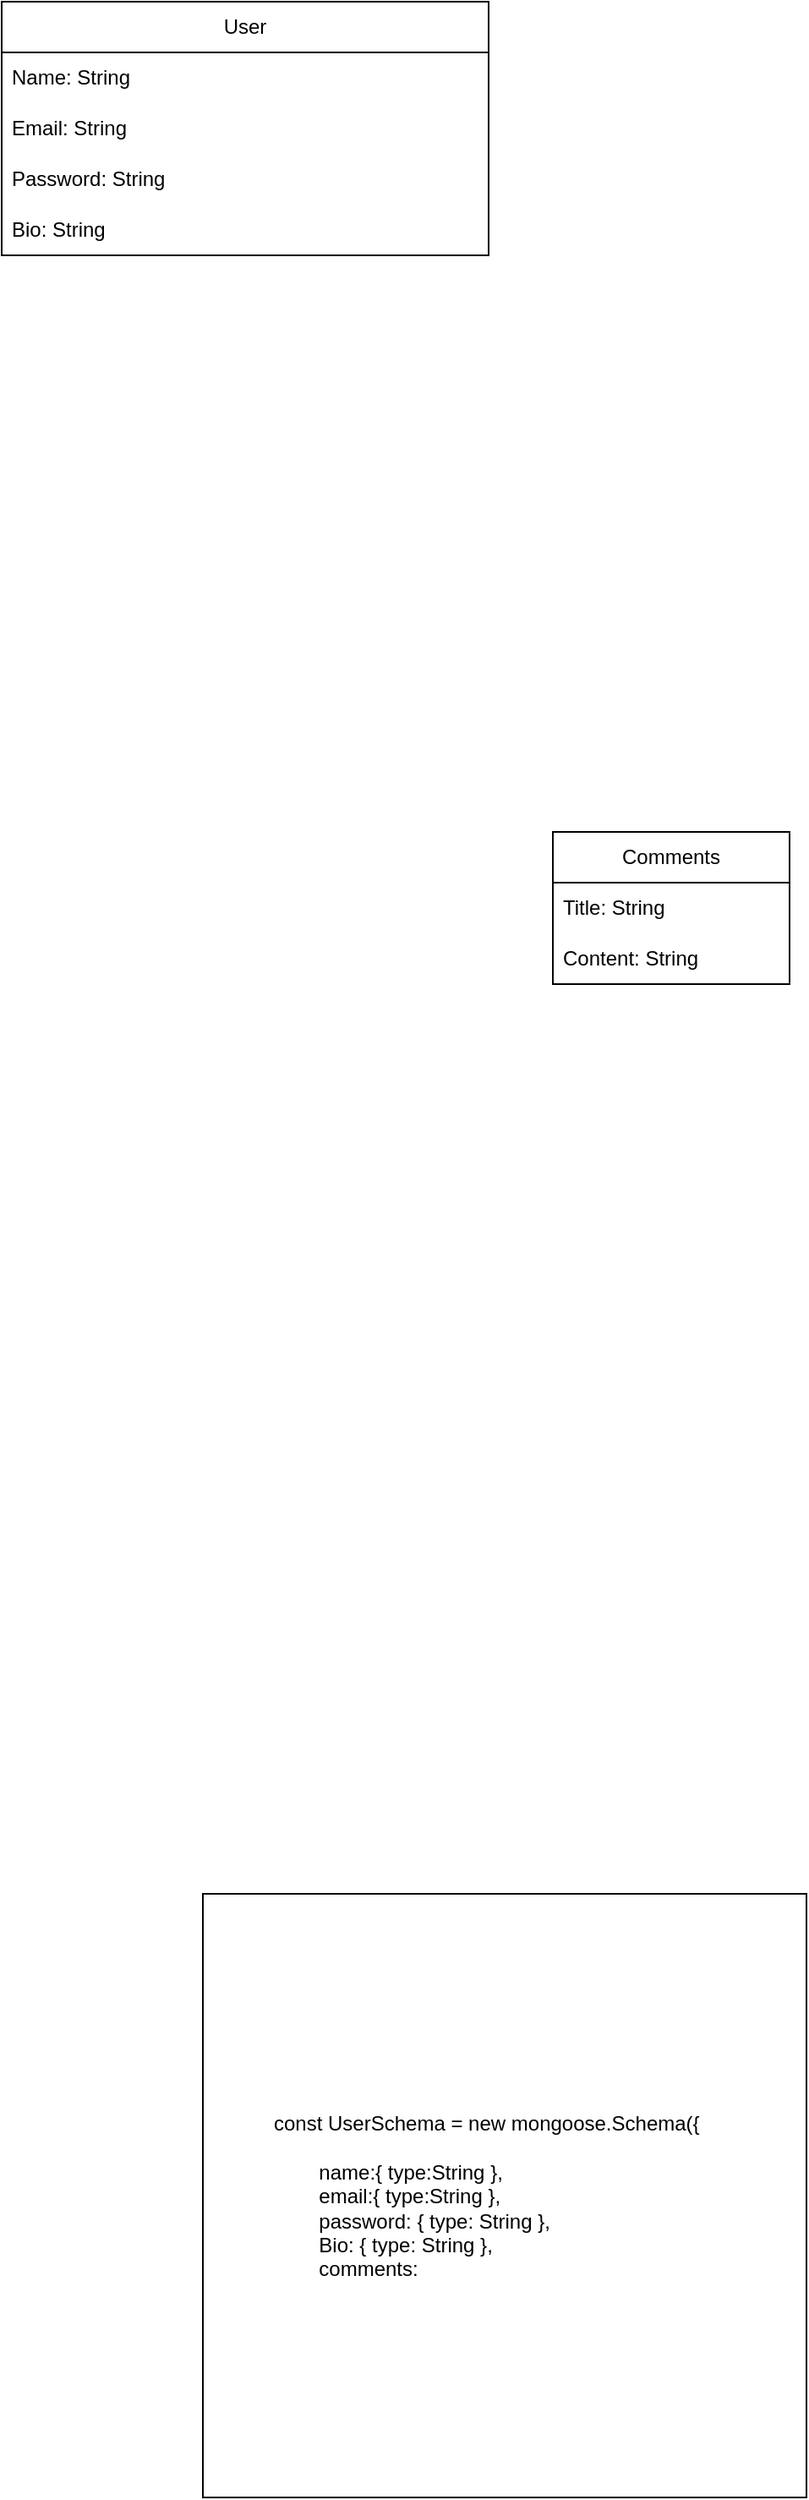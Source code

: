 <mxfile>
    <diagram id="_oEDN9yUVSQyJlZ24VIb" name="Page-1">
        <mxGraphModel dx="1216" dy="809" grid="0" gridSize="10" guides="1" tooltips="1" connect="1" arrows="1" fold="1" page="1" pageScale="1" pageWidth="850" pageHeight="1100" math="0" shadow="0">
            <root>
                <mxCell id="0"/>
                <mxCell id="1" parent="0"/>
                <mxCell id="2" value="User" style="swimlane;fontStyle=0;childLayout=stackLayout;horizontal=1;startSize=30;horizontalStack=0;resizeParent=1;resizeParentMax=0;resizeLast=0;collapsible=1;marginBottom=0;whiteSpace=wrap;html=1;" parent="1" vertex="1">
                    <mxGeometry x="161" y="150" width="288" height="150" as="geometry"/>
                </mxCell>
                <mxCell id="3" value="Name: String" style="text;strokeColor=none;fillColor=none;align=left;verticalAlign=middle;spacingLeft=4;spacingRight=4;overflow=hidden;points=[[0,0.5],[1,0.5]];portConstraint=eastwest;rotatable=0;whiteSpace=wrap;html=1;" parent="2" vertex="1">
                    <mxGeometry y="30" width="288" height="30" as="geometry"/>
                </mxCell>
                <mxCell id="4" value="Email: String" style="text;strokeColor=none;fillColor=none;align=left;verticalAlign=middle;spacingLeft=4;spacingRight=4;overflow=hidden;points=[[0,0.5],[1,0.5]];portConstraint=eastwest;rotatable=0;whiteSpace=wrap;html=1;" parent="2" vertex="1">
                    <mxGeometry y="60" width="288" height="30" as="geometry"/>
                </mxCell>
                <mxCell id="5" value="Password: String" style="text;strokeColor=none;fillColor=none;align=left;verticalAlign=middle;spacingLeft=4;spacingRight=4;overflow=hidden;points=[[0,0.5],[1,0.5]];portConstraint=eastwest;rotatable=0;whiteSpace=wrap;html=1;" parent="2" vertex="1">
                    <mxGeometry y="90" width="288" height="30" as="geometry"/>
                </mxCell>
                <mxCell id="7" value="Bio: String" style="text;strokeColor=none;fillColor=none;align=left;verticalAlign=middle;spacingLeft=4;spacingRight=4;overflow=hidden;points=[[0,0.5],[1,0.5]];portConstraint=eastwest;rotatable=0;whiteSpace=wrap;html=1;" parent="2" vertex="1">
                    <mxGeometry y="120" width="288" height="30" as="geometry"/>
                </mxCell>
                <mxCell id="14" value="Comments" style="swimlane;fontStyle=0;childLayout=stackLayout;horizontal=1;startSize=30;horizontalStack=0;resizeParent=1;resizeParentMax=0;resizeLast=0;collapsible=1;marginBottom=0;whiteSpace=wrap;html=1;" parent="1" vertex="1">
                    <mxGeometry x="487" y="641" width="140" height="90" as="geometry"/>
                </mxCell>
                <mxCell id="15" value="Title: String" style="text;strokeColor=none;fillColor=none;align=left;verticalAlign=middle;spacingLeft=4;spacingRight=4;overflow=hidden;points=[[0,0.5],[1,0.5]];portConstraint=eastwest;rotatable=0;whiteSpace=wrap;html=1;" parent="14" vertex="1">
                    <mxGeometry y="30" width="140" height="30" as="geometry"/>
                </mxCell>
                <mxCell id="16" value="Content: String" style="text;strokeColor=none;fillColor=none;align=left;verticalAlign=middle;spacingLeft=4;spacingRight=4;overflow=hidden;points=[[0,0.5],[1,0.5]];portConstraint=eastwest;rotatable=0;whiteSpace=wrap;html=1;" parent="14" vertex="1">
                    <mxGeometry y="60" width="140" height="30" as="geometry"/>
                </mxCell>
                <mxCell id="21" value="&lt;blockquote style=&quot;margin: 0 0 0 40px; border: none; padding: 0px;&quot;&gt;const UserSchema = new mongoose.Schema({&lt;/blockquote&gt;&lt;blockquote style=&quot;margin: 0 0 0 40px; border: none; padding: 0px;&quot;&gt;&lt;br&gt;&lt;span style=&quot;white-space: pre;&quot;&gt;&#9;&lt;/span&gt;name:{ type:String },&lt;br&gt;&lt;span style=&quot;white-space: pre;&quot;&gt;&#9;&lt;/span&gt;email:{ type:String },&lt;br&gt;&lt;span style=&quot;white-space: pre;&quot;&gt;&#9;&lt;/span&gt;password: { type: String },&lt;br&gt;&lt;span style=&quot;white-space: pre;&quot;&gt;&#9;&lt;/span&gt;Bio: { type: String },&lt;br&gt;&lt;span style=&quot;white-space: pre;&quot;&gt;&#9;&lt;/span&gt;comments:&lt;br&gt;&lt;/blockquote&gt;" style="whiteSpace=wrap;html=1;aspect=fixed;align=left;" vertex="1" parent="1">
                    <mxGeometry x="280" y="1269" width="357" height="357" as="geometry"/>
                </mxCell>
            </root>
        </mxGraphModel>
    </diagram>
</mxfile>
